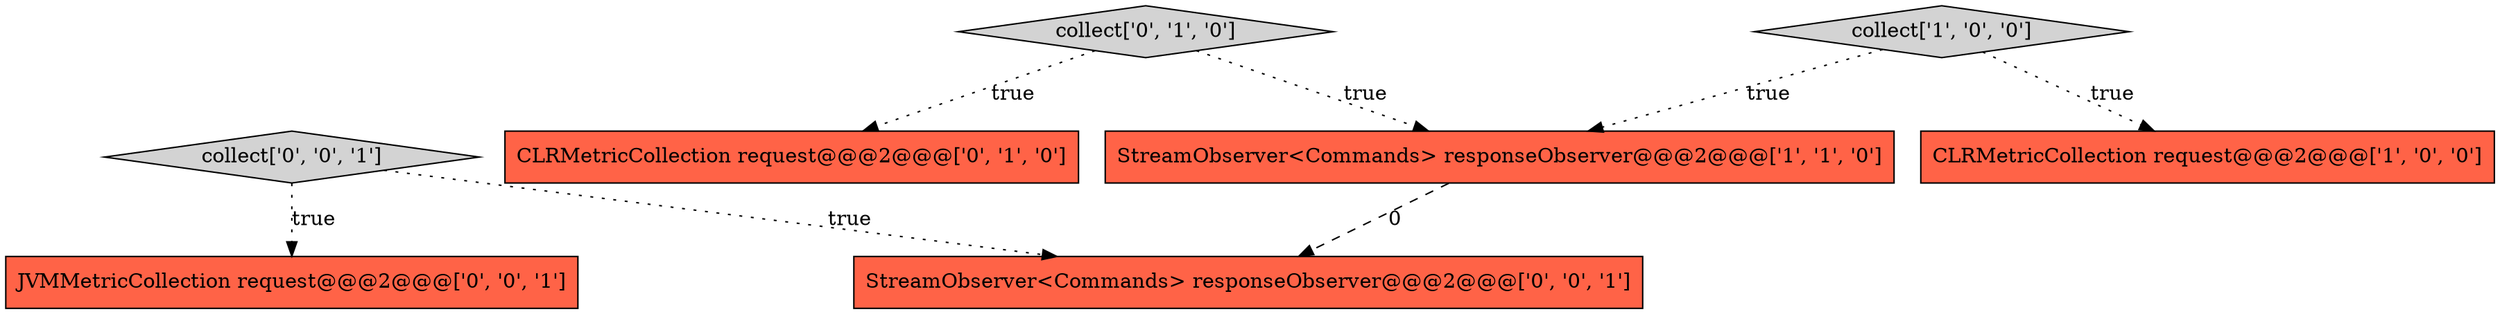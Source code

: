 digraph {
5 [style = filled, label = "collect['0', '0', '1']", fillcolor = lightgray, shape = diamond image = "AAA0AAABBB3BBB"];
3 [style = filled, label = "CLRMetricCollection request@@@2@@@['0', '1', '0']", fillcolor = tomato, shape = box image = "AAA0AAABBB2BBB"];
0 [style = filled, label = "CLRMetricCollection request@@@2@@@['1', '0', '0']", fillcolor = tomato, shape = box image = "AAA0AAABBB1BBB"];
4 [style = filled, label = "collect['0', '1', '0']", fillcolor = lightgray, shape = diamond image = "AAA0AAABBB2BBB"];
1 [style = filled, label = "StreamObserver<Commands> responseObserver@@@2@@@['1', '1', '0']", fillcolor = tomato, shape = box image = "AAA0AAABBB1BBB"];
2 [style = filled, label = "collect['1', '0', '0']", fillcolor = lightgray, shape = diamond image = "AAA0AAABBB1BBB"];
7 [style = filled, label = "StreamObserver<Commands> responseObserver@@@2@@@['0', '0', '1']", fillcolor = tomato, shape = box image = "AAA0AAABBB3BBB"];
6 [style = filled, label = "JVMMetricCollection request@@@2@@@['0', '0', '1']", fillcolor = tomato, shape = box image = "AAA0AAABBB3BBB"];
2->1 [style = dotted, label="true"];
5->6 [style = dotted, label="true"];
1->7 [style = dashed, label="0"];
2->0 [style = dotted, label="true"];
5->7 [style = dotted, label="true"];
4->1 [style = dotted, label="true"];
4->3 [style = dotted, label="true"];
}
